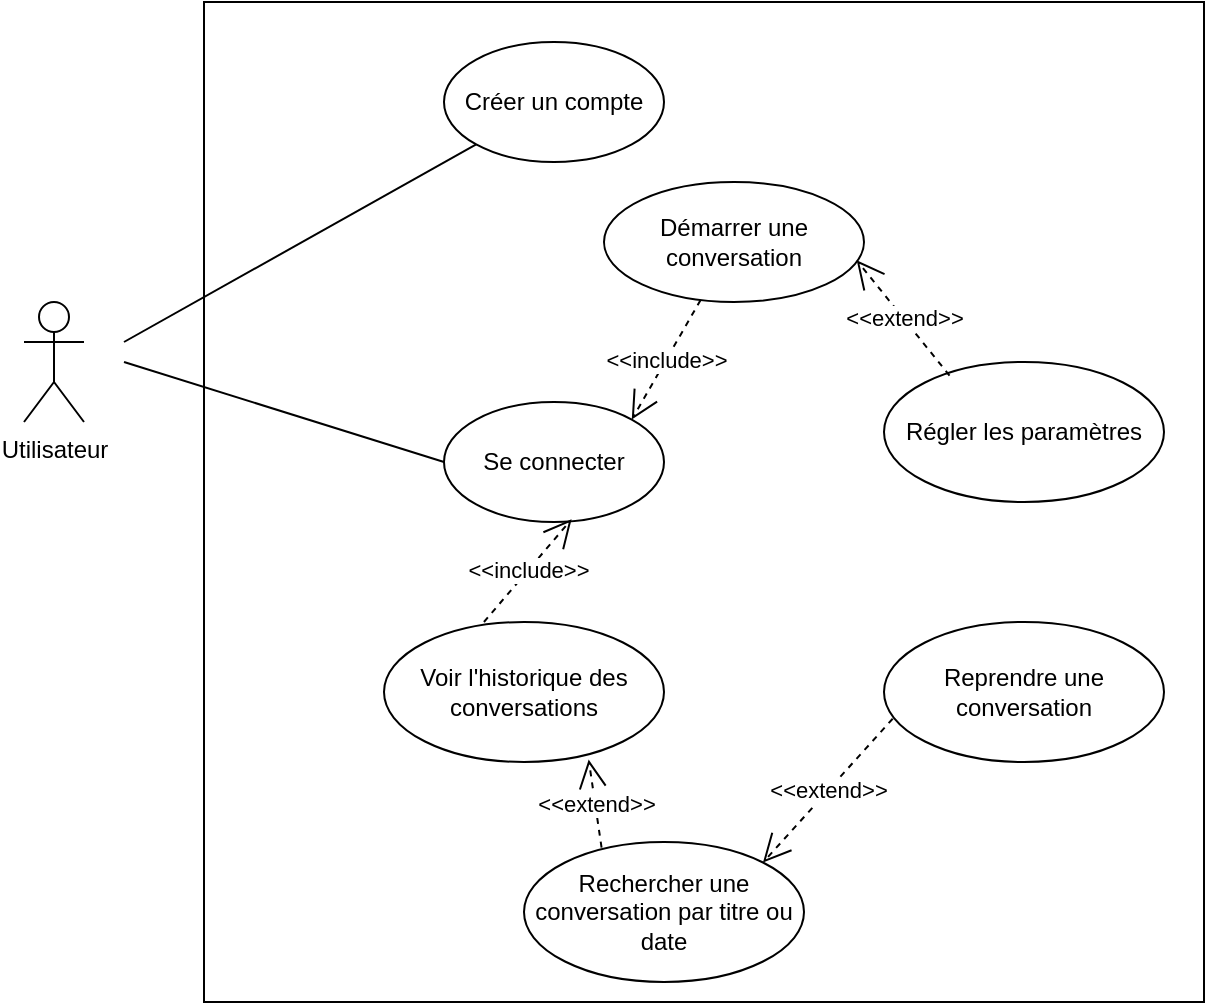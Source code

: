 <mxfile version="28.2.1">
  <diagram name="Page-1" id="7XtTj-USBvoYxYCN9RBz">
    <mxGraphModel dx="1042" dy="527" grid="1" gridSize="10" guides="1" tooltips="1" connect="1" arrows="1" fold="1" page="1" pageScale="1" pageWidth="827" pageHeight="1169" math="0" shadow="0">
      <root>
        <mxCell id="0" />
        <mxCell id="1" parent="0" />
        <mxCell id="51kbtcMMYm9rbuUGopCg-25" value="" style="whiteSpace=wrap;html=1;aspect=fixed;" vertex="1" parent="1">
          <mxGeometry x="140" y="40" width="500" height="500" as="geometry" />
        </mxCell>
        <mxCell id="51kbtcMMYm9rbuUGopCg-1" value="Utilisateur" style="shape=umlActor;verticalLabelPosition=bottom;verticalAlign=top;html=1;" vertex="1" parent="1">
          <mxGeometry x="50" y="190" width="30" height="60" as="geometry" />
        </mxCell>
        <mxCell id="51kbtcMMYm9rbuUGopCg-2" value="Créer un compte" style="ellipse;whiteSpace=wrap;html=1;" vertex="1" parent="1">
          <mxGeometry x="260" y="60" width="110" height="60" as="geometry" />
        </mxCell>
        <mxCell id="51kbtcMMYm9rbuUGopCg-3" value="Se connecter" style="ellipse;whiteSpace=wrap;html=1;" vertex="1" parent="1">
          <mxGeometry x="260" y="240" width="110" height="60" as="geometry" />
        </mxCell>
        <mxCell id="51kbtcMMYm9rbuUGopCg-4" value="Démarrer une conversation" style="ellipse;whiteSpace=wrap;html=1;" vertex="1" parent="1">
          <mxGeometry x="340" y="130" width="130" height="60" as="geometry" />
        </mxCell>
        <mxCell id="51kbtcMMYm9rbuUGopCg-5" value="Régler les paramètres" style="ellipse;whiteSpace=wrap;html=1;" vertex="1" parent="1">
          <mxGeometry x="480" y="220" width="140" height="70" as="geometry" />
        </mxCell>
        <mxCell id="51kbtcMMYm9rbuUGopCg-6" value="Voir l&#39;historique des conversations" style="ellipse;whiteSpace=wrap;html=1;" vertex="1" parent="1">
          <mxGeometry x="230" y="350" width="140" height="70" as="geometry" />
        </mxCell>
        <mxCell id="51kbtcMMYm9rbuUGopCg-7" value="Reprendre une conversation" style="ellipse;whiteSpace=wrap;html=1;" vertex="1" parent="1">
          <mxGeometry x="480" y="350" width="140" height="70" as="geometry" />
        </mxCell>
        <mxCell id="51kbtcMMYm9rbuUGopCg-8" value="&amp;lt;&amp;lt;include&amp;gt;&amp;gt;" style="endArrow=open;endSize=12;dashed=1;html=1;rounded=0;entryX=1;entryY=0;entryDx=0;entryDy=0;" edge="1" parent="1" source="51kbtcMMYm9rbuUGopCg-4" target="51kbtcMMYm9rbuUGopCg-3">
          <mxGeometry width="160" relative="1" as="geometry">
            <mxPoint x="330" y="280" as="sourcePoint" />
            <mxPoint x="320" y="310" as="targetPoint" />
          </mxGeometry>
        </mxCell>
        <mxCell id="51kbtcMMYm9rbuUGopCg-9" value="&amp;lt;&amp;lt;include&amp;gt;&amp;gt;" style="endArrow=open;endSize=12;dashed=1;html=1;rounded=0;exitX=0.357;exitY=0;exitDx=0;exitDy=0;exitPerimeter=0;entryX=0.58;entryY=0.977;entryDx=0;entryDy=0;entryPerimeter=0;" edge="1" parent="1" source="51kbtcMMYm9rbuUGopCg-6" target="51kbtcMMYm9rbuUGopCg-3">
          <mxGeometry width="160" relative="1" as="geometry">
            <mxPoint x="397" y="310" as="sourcePoint" />
            <mxPoint x="270" y="300" as="targetPoint" />
          </mxGeometry>
        </mxCell>
        <mxCell id="51kbtcMMYm9rbuUGopCg-19" value="" style="endArrow=none;html=1;rounded=0;entryX=0;entryY=0.5;entryDx=0;entryDy=0;" edge="1" parent="1" target="51kbtcMMYm9rbuUGopCg-3">
          <mxGeometry relative="1" as="geometry">
            <mxPoint x="100" y="220" as="sourcePoint" />
            <mxPoint x="260" y="220" as="targetPoint" />
          </mxGeometry>
        </mxCell>
        <mxCell id="51kbtcMMYm9rbuUGopCg-20" value="" style="endArrow=none;html=1;rounded=0;entryX=0;entryY=1;entryDx=0;entryDy=0;" edge="1" parent="1" target="51kbtcMMYm9rbuUGopCg-2">
          <mxGeometry relative="1" as="geometry">
            <mxPoint x="100" y="210" as="sourcePoint" />
            <mxPoint x="260" y="190" as="targetPoint" />
          </mxGeometry>
        </mxCell>
        <mxCell id="51kbtcMMYm9rbuUGopCg-21" value="Rechercher une conversation par titre ou date" style="ellipse;whiteSpace=wrap;html=1;" vertex="1" parent="1">
          <mxGeometry x="300" y="460" width="140" height="70" as="geometry" />
        </mxCell>
        <mxCell id="51kbtcMMYm9rbuUGopCg-22" value="&amp;lt;&amp;lt;extend&amp;gt;&amp;gt;" style="endArrow=open;endSize=12;dashed=1;html=1;rounded=0;exitX=0.277;exitY=0.04;exitDx=0;exitDy=0;exitPerimeter=0;entryX=0.731;entryY=0.983;entryDx=0;entryDy=0;entryPerimeter=0;" edge="1" parent="1" source="51kbtcMMYm9rbuUGopCg-21" target="51kbtcMMYm9rbuUGopCg-6">
          <mxGeometry width="160" relative="1" as="geometry">
            <mxPoint x="330" y="280" as="sourcePoint" />
            <mxPoint x="490" y="280" as="targetPoint" />
          </mxGeometry>
        </mxCell>
        <mxCell id="51kbtcMMYm9rbuUGopCg-23" value="&amp;lt;&amp;lt;extend&amp;gt;&amp;gt;" style="endArrow=open;endSize=12;dashed=1;html=1;rounded=0;exitX=0.031;exitY=0.691;exitDx=0;exitDy=0;exitPerimeter=0;entryX=1;entryY=0;entryDx=0;entryDy=0;" edge="1" parent="1" source="51kbtcMMYm9rbuUGopCg-7" target="51kbtcMMYm9rbuUGopCg-21">
          <mxGeometry width="160" relative="1" as="geometry">
            <mxPoint x="330" y="280" as="sourcePoint" />
            <mxPoint x="490" y="280" as="targetPoint" />
          </mxGeometry>
        </mxCell>
        <mxCell id="51kbtcMMYm9rbuUGopCg-24" value="&amp;lt;&amp;lt;extend&amp;gt;&amp;gt;" style="endArrow=open;endSize=12;dashed=1;html=1;rounded=0;exitX=0.234;exitY=0.097;exitDx=0;exitDy=0;exitPerimeter=0;entryX=0.972;entryY=0.653;entryDx=0;entryDy=0;entryPerimeter=0;" edge="1" parent="1" source="51kbtcMMYm9rbuUGopCg-5" target="51kbtcMMYm9rbuUGopCg-4">
          <mxGeometry width="160" relative="1" as="geometry">
            <mxPoint x="330" y="280" as="sourcePoint" />
            <mxPoint x="315" y="190" as="targetPoint" />
          </mxGeometry>
        </mxCell>
      </root>
    </mxGraphModel>
  </diagram>
</mxfile>
